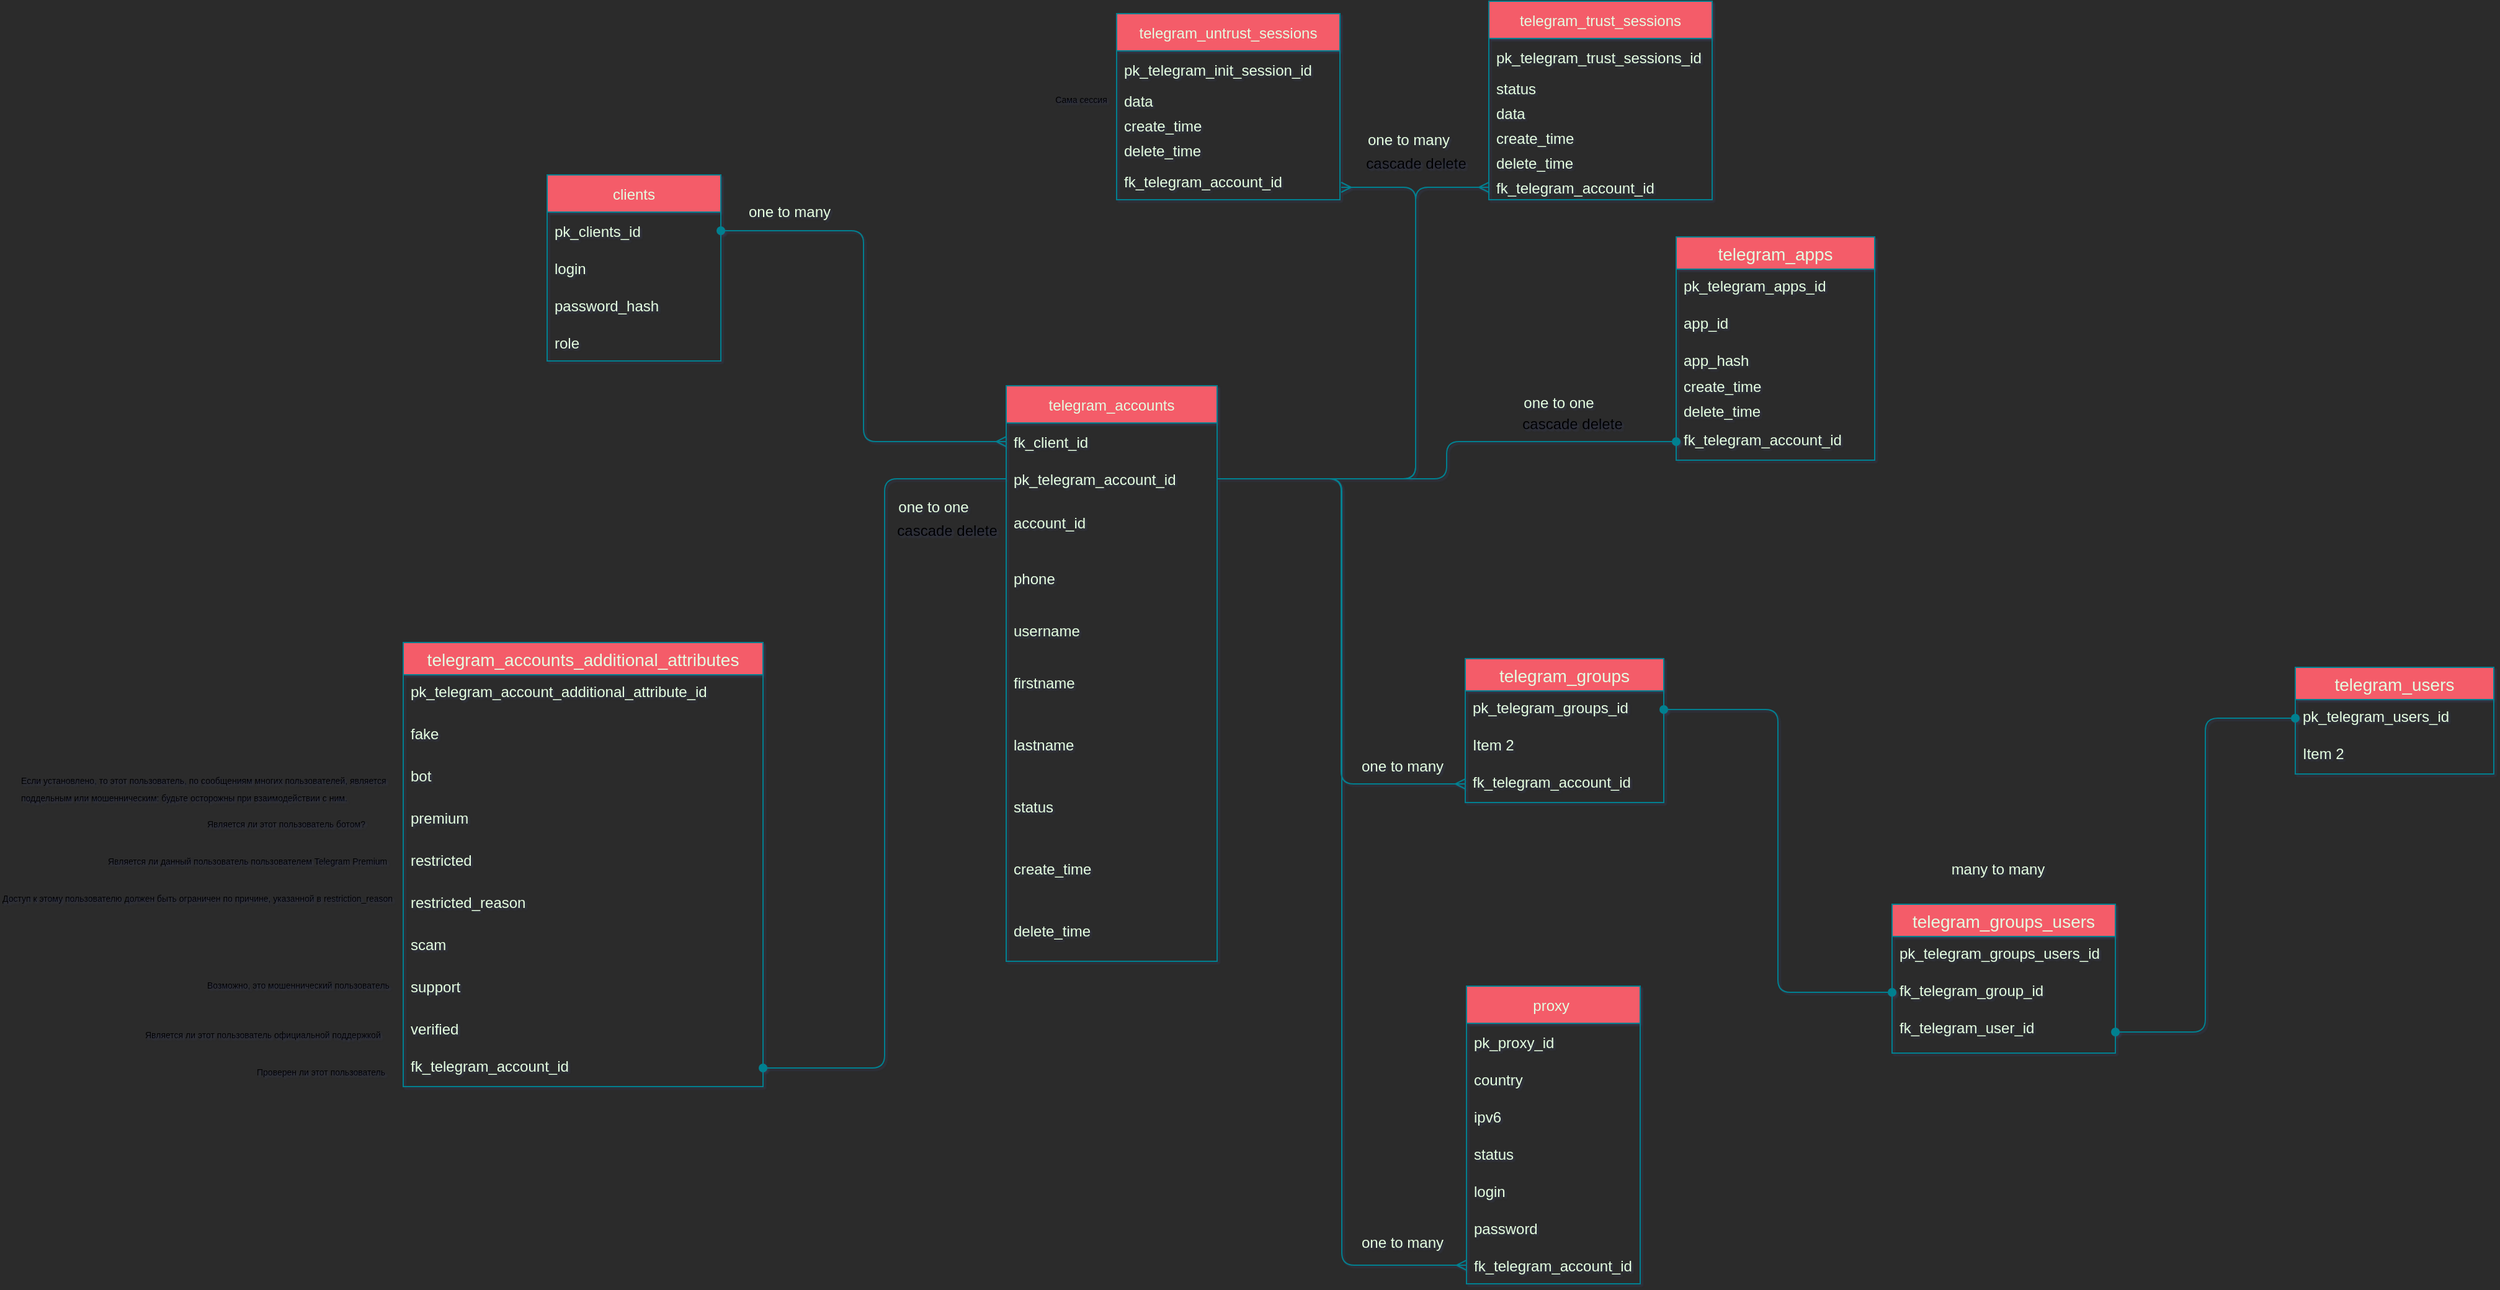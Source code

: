 <mxfile version="18.1.3" type="device"><diagram id="C5RBs43oDa-KdzZeNtuy" name="Page-1"><mxGraphModel dx="2222" dy="1398" grid="0" gridSize="10" guides="1" tooltips="1" connect="1" arrows="1" fold="1" page="0" pageScale="1" pageWidth="827" pageHeight="1169" background="#2B2B2B" math="0" shadow="1"><root><mxCell id="WIyWlLk6GJQsqaUBKTNV-0"/><mxCell id="WIyWlLk6GJQsqaUBKTNV-1" parent="WIyWlLk6GJQsqaUBKTNV-0"/><mxCell id="TogaYE4tIE4K91MRdvOR-0" value="clients" style="swimlane;fontStyle=0;childLayout=stackLayout;horizontal=1;startSize=30;horizontalStack=0;resizeParent=1;resizeParentMax=0;resizeLast=0;collapsible=1;marginBottom=0;fillColor=#F45B69;strokeColor=#028090;fontColor=#E4FDE1;" parent="WIyWlLk6GJQsqaUBKTNV-1" vertex="1"><mxGeometry y="20" width="140" height="150" as="geometry"/></mxCell><mxCell id="TogaYE4tIE4K91MRdvOR-1" value="pk_clients_id  " style="text;strokeColor=none;fillColor=none;align=left;verticalAlign=middle;spacingLeft=4;spacingRight=4;overflow=hidden;points=[[0,0.5],[1,0.5]];portConstraint=eastwest;rotatable=0;fontColor=#E4FDE1;" parent="TogaYE4tIE4K91MRdvOR-0" vertex="1"><mxGeometry y="30" width="140" height="30" as="geometry"/></mxCell><mxCell id="TogaYE4tIE4K91MRdvOR-4" value="login" style="text;strokeColor=none;fillColor=none;align=left;verticalAlign=middle;spacingLeft=4;spacingRight=4;overflow=hidden;points=[[0,0.5],[1,0.5]];portConstraint=eastwest;rotatable=0;fontColor=#E4FDE1;" parent="TogaYE4tIE4K91MRdvOR-0" vertex="1"><mxGeometry y="60" width="140" height="30" as="geometry"/></mxCell><mxCell id="TogaYE4tIE4K91MRdvOR-2" value="password_hash" style="text;strokeColor=none;fillColor=none;align=left;verticalAlign=middle;spacingLeft=4;spacingRight=4;overflow=hidden;points=[[0,0.5],[1,0.5]];portConstraint=eastwest;rotatable=0;fontColor=#E4FDE1;" parent="TogaYE4tIE4K91MRdvOR-0" vertex="1"><mxGeometry y="90" width="140" height="30" as="geometry"/></mxCell><mxCell id="J3fNmby7YgU1K6j84Fru-45" value="role" style="text;strokeColor=none;fillColor=none;align=left;verticalAlign=middle;spacingLeft=4;spacingRight=4;overflow=hidden;points=[[0,0.5],[1,0.5]];portConstraint=eastwest;rotatable=0;fontColor=#E4FDE1;" parent="TogaYE4tIE4K91MRdvOR-0" vertex="1"><mxGeometry y="120" width="140" height="30" as="geometry"/></mxCell><mxCell id="TogaYE4tIE4K91MRdvOR-5" value="telegram_accounts" style="swimlane;fontStyle=0;childLayout=stackLayout;horizontal=1;startSize=30;horizontalStack=0;resizeParent=1;resizeParentMax=0;resizeLast=0;collapsible=1;marginBottom=0;fillColor=#F45B69;strokeColor=#028090;fontColor=#E4FDE1;" parent="WIyWlLk6GJQsqaUBKTNV-1" vertex="1"><mxGeometry x="370" y="190" width="170" height="464" as="geometry"><mxRectangle x="370" y="190" width="130" height="30" as="alternateBounds"/></mxGeometry></mxCell><mxCell id="J3fNmby7YgU1K6j84Fru-42" value="fk_client_id" style="text;strokeColor=none;fillColor=none;align=left;verticalAlign=middle;spacingLeft=4;spacingRight=4;overflow=hidden;points=[[0,0.5],[1,0.5]];portConstraint=eastwest;rotatable=0;fontColor=#E4FDE1;" parent="TogaYE4tIE4K91MRdvOR-5" vertex="1"><mxGeometry y="30" width="170" height="30" as="geometry"/></mxCell><mxCell id="TogaYE4tIE4K91MRdvOR-6" value="pk_telegram_account_id" style="text;strokeColor=none;fillColor=none;align=left;verticalAlign=middle;spacingLeft=4;spacingRight=4;overflow=hidden;points=[[0,0.5],[1,0.5]];portConstraint=eastwest;rotatable=0;fontColor=#E4FDE1;" parent="TogaYE4tIE4K91MRdvOR-5" vertex="1"><mxGeometry y="60" width="170" height="30" as="geometry"/></mxCell><mxCell id="TogaYE4tIE4K91MRdvOR-7" value="account_id" style="text;strokeColor=none;fillColor=none;align=left;verticalAlign=middle;spacingLeft=4;spacingRight=4;overflow=hidden;points=[[0,0.5],[1,0.5]];portConstraint=eastwest;rotatable=0;fontColor=#E4FDE1;" parent="TogaYE4tIE4K91MRdvOR-5" vertex="1"><mxGeometry y="90" width="170" height="40" as="geometry"/></mxCell><mxCell id="TogaYE4tIE4K91MRdvOR-93" value="phone" style="text;strokeColor=none;fillColor=none;align=left;verticalAlign=middle;spacingLeft=4;spacingRight=4;overflow=hidden;points=[[0,0.5],[1,0.5]];portConstraint=eastwest;rotatable=0;fontColor=#E4FDE1;" parent="TogaYE4tIE4K91MRdvOR-5" vertex="1"><mxGeometry y="130" width="170" height="50" as="geometry"/></mxCell><mxCell id="J3fNmby7YgU1K6j84Fru-34" value="username" style="text;strokeColor=none;fillColor=none;align=left;verticalAlign=middle;spacingLeft=4;spacingRight=4;overflow=hidden;points=[[0,0.5],[1,0.5]];portConstraint=eastwest;rotatable=0;fontColor=#E4FDE1;" parent="TogaYE4tIE4K91MRdvOR-5" vertex="1"><mxGeometry y="180" width="170" height="34" as="geometry"/></mxCell><mxCell id="J3fNmby7YgU1K6j84Fru-24" value="firstname" style="text;strokeColor=none;fillColor=none;align=left;verticalAlign=middle;spacingLeft=4;spacingRight=4;overflow=hidden;points=[[0,0.5],[1,0.5]];portConstraint=eastwest;rotatable=0;fontColor=#E4FDE1;" parent="TogaYE4tIE4K91MRdvOR-5" vertex="1"><mxGeometry y="214" width="170" height="50" as="geometry"/></mxCell><mxCell id="J3fNmby7YgU1K6j84Fru-25" value="lastname" style="text;strokeColor=none;fillColor=none;align=left;verticalAlign=middle;spacingLeft=4;spacingRight=4;overflow=hidden;points=[[0,0.5],[1,0.5]];portConstraint=eastwest;rotatable=0;fontColor=#E4FDE1;" parent="TogaYE4tIE4K91MRdvOR-5" vertex="1"><mxGeometry y="264" width="170" height="50" as="geometry"/></mxCell><mxCell id="TogaYE4tIE4K91MRdvOR-8" value="status" style="text;strokeColor=none;fillColor=none;align=left;verticalAlign=middle;spacingLeft=4;spacingRight=4;overflow=hidden;points=[[0,0.5],[1,0.5]];portConstraint=eastwest;rotatable=0;fontColor=#E4FDE1;" parent="TogaYE4tIE4K91MRdvOR-5" vertex="1"><mxGeometry y="314" width="170" height="50" as="geometry"/></mxCell><mxCell id="TogaYE4tIE4K91MRdvOR-11" value="create_time" style="text;strokeColor=none;fillColor=none;align=left;verticalAlign=middle;spacingLeft=4;spacingRight=4;overflow=hidden;points=[[0,0.5],[1,0.5]];portConstraint=eastwest;rotatable=0;fontColor=#E4FDE1;" parent="TogaYE4tIE4K91MRdvOR-5" vertex="1"><mxGeometry y="364" width="170" height="50" as="geometry"/></mxCell><mxCell id="TogaYE4tIE4K91MRdvOR-39" value="delete_time" style="text;strokeColor=none;fillColor=none;align=left;verticalAlign=middle;spacingLeft=4;spacingRight=4;overflow=hidden;points=[[0,0.5],[1,0.5]];portConstraint=eastwest;rotatable=0;fontColor=#E4FDE1;" parent="TogaYE4tIE4K91MRdvOR-5" vertex="1"><mxGeometry y="414" width="170" height="50" as="geometry"/></mxCell><mxCell id="TogaYE4tIE4K91MRdvOR-12" value="telegram_untrust_sessions" style="swimlane;fontStyle=0;childLayout=stackLayout;horizontal=1;startSize=30;horizontalStack=0;resizeParent=1;resizeParentMax=0;resizeLast=0;collapsible=1;marginBottom=0;fillColor=#F45B69;strokeColor=#028090;fontColor=#E4FDE1;" parent="WIyWlLk6GJQsqaUBKTNV-1" vertex="1"><mxGeometry x="459" y="-110" width="180" height="150" as="geometry"><mxRectangle x="800" y="190" width="130" height="30" as="alternateBounds"/></mxGeometry></mxCell><mxCell id="TogaYE4tIE4K91MRdvOR-13" value="pk_telegram_init_session_id" style="text;strokeColor=none;fillColor=none;align=left;verticalAlign=middle;spacingLeft=4;spacingRight=4;overflow=hidden;points=[[0,0.5],[1,0.5]];portConstraint=eastwest;rotatable=0;fontColor=#E4FDE1;" parent="TogaYE4tIE4K91MRdvOR-12" vertex="1"><mxGeometry y="30" width="180" height="30" as="geometry"/></mxCell><mxCell id="TogaYE4tIE4K91MRdvOR-38" value="data" style="text;strokeColor=none;fillColor=none;align=left;verticalAlign=middle;spacingLeft=4;spacingRight=4;overflow=hidden;points=[[0,0.5],[1,0.5]];portConstraint=eastwest;rotatable=0;fontColor=#E4FDE1;" parent="TogaYE4tIE4K91MRdvOR-12" vertex="1"><mxGeometry y="60" width="180" height="20" as="geometry"/></mxCell><mxCell id="TogaYE4tIE4K91MRdvOR-40" value="create_time" style="text;strokeColor=none;fillColor=none;align=left;verticalAlign=middle;spacingLeft=4;spacingRight=4;overflow=hidden;points=[[0,0.5],[1,0.5]];portConstraint=eastwest;rotatable=0;fontColor=#E4FDE1;" parent="TogaYE4tIE4K91MRdvOR-12" vertex="1"><mxGeometry y="80" width="180" height="20" as="geometry"/></mxCell><mxCell id="TogaYE4tIE4K91MRdvOR-41" value="delete_time" style="text;strokeColor=none;fillColor=none;align=left;verticalAlign=middle;spacingLeft=4;spacingRight=4;overflow=hidden;points=[[0,0.5],[1,0.5]];portConstraint=eastwest;rotatable=0;fontColor=#E4FDE1;" parent="TogaYE4tIE4K91MRdvOR-12" vertex="1"><mxGeometry y="100" width="180" height="20" as="geometry"/></mxCell><mxCell id="TogaYE4tIE4K91MRdvOR-23" value="fk_telegram_account_id" style="text;strokeColor=none;fillColor=none;align=left;verticalAlign=middle;spacingLeft=4;spacingRight=4;overflow=hidden;points=[[0,0.5],[1,0.5]];portConstraint=eastwest;rotatable=0;fontColor=#E4FDE1;" parent="TogaYE4tIE4K91MRdvOR-12" vertex="1"><mxGeometry y="120" width="180" height="30" as="geometry"/></mxCell><mxCell id="TogaYE4tIE4K91MRdvOR-37" value="" style="edgeStyle=orthogonalEdgeStyle;fontSize=12;html=1;endArrow=ERmany;rounded=1;exitX=1;exitY=0.5;exitDx=0;exitDy=0;labelBackgroundColor=#114B5F;strokeColor=#028090;fontColor=#E4FDE1;" parent="WIyWlLk6GJQsqaUBKTNV-1" source="TogaYE4tIE4K91MRdvOR-6" edge="1"><mxGeometry width="100" height="100" relative="1" as="geometry"><mxPoint x="200" y="520" as="sourcePoint"/><mxPoint x="640" y="30" as="targetPoint"/><Array as="points"><mxPoint x="700" y="265"/><mxPoint x="700" y="30"/></Array></mxGeometry></mxCell><mxCell id="TogaYE4tIE4K91MRdvOR-42" value="telegram_trust_sessions" style="swimlane;fontStyle=0;childLayout=stackLayout;horizontal=1;startSize=30;horizontalStack=0;resizeParent=1;resizeParentMax=0;resizeLast=0;collapsible=1;marginBottom=0;fillColor=#F45B69;strokeColor=#028090;fontColor=#E4FDE1;" parent="WIyWlLk6GJQsqaUBKTNV-1" vertex="1"><mxGeometry x="759" y="-120" width="180" height="160" as="geometry"><mxRectangle x="760" y="-120" width="130" height="30" as="alternateBounds"/></mxGeometry></mxCell><mxCell id="TogaYE4tIE4K91MRdvOR-43" value="pk_telegram_trust_sessions_id" style="text;strokeColor=none;fillColor=none;align=left;verticalAlign=middle;spacingLeft=4;spacingRight=4;overflow=hidden;points=[[0,0.5],[1,0.5]];portConstraint=eastwest;rotatable=0;fontColor=#E4FDE1;" parent="TogaYE4tIE4K91MRdvOR-42" vertex="1"><mxGeometry y="30" width="180" height="30" as="geometry"/></mxCell><mxCell id="TogaYE4tIE4K91MRdvOR-44" value="status" style="text;strokeColor=none;fillColor=none;align=left;verticalAlign=middle;spacingLeft=4;spacingRight=4;overflow=hidden;points=[[0,0.5],[1,0.5]];portConstraint=eastwest;rotatable=0;fontColor=#E4FDE1;" parent="TogaYE4tIE4K91MRdvOR-42" vertex="1"><mxGeometry y="60" width="180" height="20" as="geometry"/></mxCell><mxCell id="TogaYE4tIE4K91MRdvOR-45" value="data" style="text;strokeColor=none;fillColor=none;align=left;verticalAlign=middle;spacingLeft=4;spacingRight=4;overflow=hidden;points=[[0,0.5],[1,0.5]];portConstraint=eastwest;rotatable=0;fontColor=#E4FDE1;" parent="TogaYE4tIE4K91MRdvOR-42" vertex="1"><mxGeometry y="80" width="180" height="20" as="geometry"/></mxCell><mxCell id="TogaYE4tIE4K91MRdvOR-46" value="create_time" style="text;strokeColor=none;fillColor=none;align=left;verticalAlign=middle;spacingLeft=4;spacingRight=4;overflow=hidden;points=[[0,0.5],[1,0.5]];portConstraint=eastwest;rotatable=0;fontColor=#E4FDE1;" parent="TogaYE4tIE4K91MRdvOR-42" vertex="1"><mxGeometry y="100" width="180" height="20" as="geometry"/></mxCell><mxCell id="TogaYE4tIE4K91MRdvOR-47" value="delete_time" style="text;strokeColor=none;fillColor=none;align=left;verticalAlign=middle;spacingLeft=4;spacingRight=4;overflow=hidden;points=[[0,0.5],[1,0.5]];portConstraint=eastwest;rotatable=0;fontColor=#E4FDE1;" parent="TogaYE4tIE4K91MRdvOR-42" vertex="1"><mxGeometry y="120" width="180" height="20" as="geometry"/></mxCell><mxCell id="TogaYE4tIE4K91MRdvOR-48" value="fk_telegram_account_id" style="text;strokeColor=none;fillColor=none;align=left;verticalAlign=middle;spacingLeft=4;spacingRight=4;overflow=hidden;points=[[0,0.5],[1,0.5]];portConstraint=eastwest;rotatable=0;fontColor=#E4FDE1;" parent="TogaYE4tIE4K91MRdvOR-42" vertex="1"><mxGeometry y="140" width="180" height="20" as="geometry"/></mxCell><mxCell id="TogaYE4tIE4K91MRdvOR-50" style="edgeStyle=orthogonalEdgeStyle;rounded=1;orthogonalLoop=1;jettySize=auto;html=1;entryX=0;entryY=0.5;entryDx=0;entryDy=0;startArrow=none;startFill=0;endArrow=ERmany;endFill=0;labelBackgroundColor=#114B5F;strokeColor=#028090;fontColor=#E4FDE1;exitX=1;exitY=0.5;exitDx=0;exitDy=0;" parent="WIyWlLk6GJQsqaUBKTNV-1" source="TogaYE4tIE4K91MRdvOR-6" target="TogaYE4tIE4K91MRdvOR-48" edge="1"><mxGeometry relative="1" as="geometry"><Array as="points"><mxPoint x="700" y="265"/><mxPoint x="700" y="30"/></Array></mxGeometry></mxCell><mxCell id="TogaYE4tIE4K91MRdvOR-51" value="one to many" style="text;html=1;align=center;verticalAlign=middle;resizable=0;points=[];autosize=1;strokeColor=none;fillColor=none;fontColor=#E4FDE1;" parent="WIyWlLk6GJQsqaUBKTNV-1" vertex="1"><mxGeometry x="654" y="-18" width="80" height="20" as="geometry"/></mxCell><mxCell id="TogaYE4tIE4K91MRdvOR-59" value="telegram_apps" style="swimlane;fontStyle=0;childLayout=stackLayout;horizontal=1;startSize=26;horizontalStack=0;resizeParent=1;resizeParentMax=0;resizeLast=0;collapsible=1;marginBottom=0;align=center;fontSize=14;rounded=0;sketch=0;fontColor=#E4FDE1;strokeColor=#028090;fillColor=#F45B69;" parent="WIyWlLk6GJQsqaUBKTNV-1" vertex="1"><mxGeometry x="910" y="70" width="160" height="180" as="geometry"/></mxCell><mxCell id="TogaYE4tIE4K91MRdvOR-60" value="pk_telegram_apps_id&#10;" style="text;strokeColor=none;fillColor=none;spacingLeft=4;spacingRight=4;overflow=hidden;rotatable=0;points=[[0,0.5],[1,0.5]];portConstraint=eastwest;fontSize=12;rounded=0;sketch=0;fontColor=#E4FDE1;" parent="TogaYE4tIE4K91MRdvOR-59" vertex="1"><mxGeometry y="26" width="160" height="30" as="geometry"/></mxCell><mxCell id="TogaYE4tIE4K91MRdvOR-61" value="app_id" style="text;strokeColor=none;fillColor=none;spacingLeft=4;spacingRight=4;overflow=hidden;rotatable=0;points=[[0,0.5],[1,0.5]];portConstraint=eastwest;fontSize=12;rounded=0;sketch=0;fontColor=#E4FDE1;" parent="TogaYE4tIE4K91MRdvOR-59" vertex="1"><mxGeometry y="56" width="160" height="30" as="geometry"/></mxCell><mxCell id="TogaYE4tIE4K91MRdvOR-62" value="app_hash" style="text;strokeColor=none;fillColor=none;spacingLeft=4;spacingRight=4;overflow=hidden;rotatable=0;points=[[0,0.5],[1,0.5]];portConstraint=eastwest;fontSize=12;rounded=0;sketch=0;fontColor=#E4FDE1;" parent="TogaYE4tIE4K91MRdvOR-59" vertex="1"><mxGeometry y="86" width="160" height="24" as="geometry"/></mxCell><mxCell id="J3fNmby7YgU1K6j84Fru-13" value="create_time" style="text;strokeColor=none;fillColor=none;align=left;verticalAlign=middle;spacingLeft=4;spacingRight=4;overflow=hidden;points=[[0,0.5],[1,0.5]];portConstraint=eastwest;rotatable=0;fontColor=#E4FDE1;" parent="TogaYE4tIE4K91MRdvOR-59" vertex="1"><mxGeometry y="110" width="160" height="20" as="geometry"/></mxCell><mxCell id="J3fNmby7YgU1K6j84Fru-14" value="delete_time" style="text;strokeColor=none;fillColor=none;align=left;verticalAlign=middle;spacingLeft=4;spacingRight=4;overflow=hidden;points=[[0,0.5],[1,0.5]];portConstraint=eastwest;rotatable=0;fontColor=#E4FDE1;" parent="TogaYE4tIE4K91MRdvOR-59" vertex="1"><mxGeometry y="130" width="160" height="20" as="geometry"/></mxCell><mxCell id="J3fNmby7YgU1K6j84Fru-12" value="fk_telegram_account_id&#10;" style="text;strokeColor=none;fillColor=none;spacingLeft=4;spacingRight=4;overflow=hidden;rotatable=0;points=[[0,0.5],[1,0.5]];portConstraint=eastwest;fontSize=12;rounded=0;sketch=0;fontColor=#E4FDE1;" parent="TogaYE4tIE4K91MRdvOR-59" vertex="1"><mxGeometry y="150" width="160" height="30" as="geometry"/></mxCell><mxCell id="TogaYE4tIE4K91MRdvOR-67" value="telegram_groups" style="swimlane;fontStyle=0;childLayout=stackLayout;horizontal=1;startSize=26;horizontalStack=0;resizeParent=1;resizeParentMax=0;resizeLast=0;collapsible=1;marginBottom=0;align=center;fontSize=14;rounded=0;sketch=0;fontColor=#E4FDE1;strokeColor=#028090;fillColor=#F45B69;" parent="WIyWlLk6GJQsqaUBKTNV-1" vertex="1"><mxGeometry x="740" y="410" width="160" height="116" as="geometry"><mxRectangle x="750" y="410" width="140" height="26" as="alternateBounds"/></mxGeometry></mxCell><mxCell id="TogaYE4tIE4K91MRdvOR-68" value="pk_telegram_groups_id" style="text;strokeColor=none;fillColor=none;spacingLeft=4;spacingRight=4;overflow=hidden;rotatable=0;points=[[0,0.5],[1,0.5]];portConstraint=eastwest;fontSize=12;rounded=0;sketch=0;fontColor=#E4FDE1;" parent="TogaYE4tIE4K91MRdvOR-67" vertex="1"><mxGeometry y="26" width="160" height="30" as="geometry"/></mxCell><mxCell id="TogaYE4tIE4K91MRdvOR-69" value="Item 2" style="text;strokeColor=none;fillColor=none;spacingLeft=4;spacingRight=4;overflow=hidden;rotatable=0;points=[[0,0.5],[1,0.5]];portConstraint=eastwest;fontSize=12;rounded=0;sketch=0;fontColor=#E4FDE1;" parent="TogaYE4tIE4K91MRdvOR-67" vertex="1"><mxGeometry y="56" width="160" height="30" as="geometry"/></mxCell><mxCell id="TogaYE4tIE4K91MRdvOR-70" value="fk_telegram_account_id" style="text;strokeColor=none;fillColor=none;spacingLeft=4;spacingRight=4;overflow=hidden;rotatable=0;points=[[0,0.5],[1,0.5]];portConstraint=eastwest;fontSize=12;rounded=0;sketch=0;fontColor=#E4FDE1;" parent="TogaYE4tIE4K91MRdvOR-67" vertex="1"><mxGeometry y="86" width="160" height="30" as="geometry"/></mxCell><mxCell id="TogaYE4tIE4K91MRdvOR-71" value="telegram_users" style="swimlane;fontStyle=0;childLayout=stackLayout;horizontal=1;startSize=26;horizontalStack=0;resizeParent=1;resizeParentMax=0;resizeLast=0;collapsible=1;marginBottom=0;align=center;fontSize=14;rounded=0;sketch=0;fontColor=#E4FDE1;strokeColor=#028090;fillColor=#F45B69;" parent="WIyWlLk6GJQsqaUBKTNV-1" vertex="1"><mxGeometry x="1409" y="417" width="160" height="86" as="geometry"><mxRectangle x="1290" y="410" width="130" height="26" as="alternateBounds"/></mxGeometry></mxCell><mxCell id="TogaYE4tIE4K91MRdvOR-72" value="pk_telegram_users_id" style="text;strokeColor=none;fillColor=none;spacingLeft=4;spacingRight=4;overflow=hidden;rotatable=0;points=[[0,0.5],[1,0.5]];portConstraint=eastwest;fontSize=12;rounded=0;sketch=0;fontColor=#E4FDE1;" parent="TogaYE4tIE4K91MRdvOR-71" vertex="1"><mxGeometry y="26" width="160" height="30" as="geometry"/></mxCell><mxCell id="TogaYE4tIE4K91MRdvOR-73" value="Item 2" style="text;strokeColor=none;fillColor=none;spacingLeft=4;spacingRight=4;overflow=hidden;rotatable=0;points=[[0,0.5],[1,0.5]];portConstraint=eastwest;fontSize=12;rounded=0;sketch=0;fontColor=#E4FDE1;" parent="TogaYE4tIE4K91MRdvOR-71" vertex="1"><mxGeometry y="56" width="160" height="30" as="geometry"/></mxCell><mxCell id="TogaYE4tIE4K91MRdvOR-76" style="edgeStyle=orthogonalEdgeStyle;curved=0;rounded=1;sketch=0;orthogonalLoop=1;jettySize=auto;html=1;exitX=1;exitY=0.5;exitDx=0;exitDy=0;entryX=0;entryY=0.5;entryDx=0;entryDy=0;fontColor=#E4FDE1;strokeColor=#028090;fillColor=#F45B69;endArrow=oval;endFill=1;startArrow=oval;startFill=1;" parent="WIyWlLk6GJQsqaUBKTNV-1" source="TogaYE4tIE4K91MRdvOR-68" target="TogaYE4tIE4K91MRdvOR-80" edge="1"><mxGeometry relative="1" as="geometry"/></mxCell><mxCell id="TogaYE4tIE4K91MRdvOR-78" value="telegram_groups_users" style="swimlane;fontStyle=0;childLayout=stackLayout;horizontal=1;startSize=26;horizontalStack=0;resizeParent=1;resizeParentMax=0;resizeLast=0;collapsible=1;marginBottom=0;align=center;fontSize=14;rounded=0;sketch=0;fontColor=#E4FDE1;strokeColor=#028090;fillColor=#F45B69;" parent="WIyWlLk6GJQsqaUBKTNV-1" vertex="1"><mxGeometry x="1084" y="608" width="180" height="120" as="geometry"><mxRectangle x="990" y="540" width="180" height="26" as="alternateBounds"/></mxGeometry></mxCell><mxCell id="TogaYE4tIE4K91MRdvOR-79" value="pk_telegram_groups_users_id" style="text;strokeColor=none;fillColor=none;spacingLeft=4;spacingRight=4;overflow=hidden;rotatable=0;points=[[0,0.5],[1,0.5]];portConstraint=eastwest;fontSize=12;rounded=0;sketch=0;fontColor=#E4FDE1;" parent="TogaYE4tIE4K91MRdvOR-78" vertex="1"><mxGeometry y="26" width="180" height="30" as="geometry"/></mxCell><mxCell id="TogaYE4tIE4K91MRdvOR-80" value="fk_telegram_group_id" style="text;strokeColor=none;fillColor=none;spacingLeft=4;spacingRight=4;overflow=hidden;rotatable=0;points=[[0,0.5],[1,0.5]];portConstraint=eastwest;fontSize=12;rounded=0;sketch=0;fontColor=#E4FDE1;" parent="TogaYE4tIE4K91MRdvOR-78" vertex="1"><mxGeometry y="56" width="180" height="30" as="geometry"/></mxCell><mxCell id="TogaYE4tIE4K91MRdvOR-81" value="fk_telegram_user_id" style="text;strokeColor=none;fillColor=none;spacingLeft=4;spacingRight=4;overflow=hidden;rotatable=0;points=[[0,0.5],[1,0.5]];portConstraint=eastwest;fontSize=12;rounded=0;sketch=0;fontColor=#E4FDE1;" parent="TogaYE4tIE4K91MRdvOR-78" vertex="1"><mxGeometry y="86" width="180" height="34" as="geometry"/></mxCell><mxCell id="TogaYE4tIE4K91MRdvOR-82" style="edgeStyle=orthogonalEdgeStyle;curved=0;rounded=1;sketch=0;orthogonalLoop=1;jettySize=auto;html=1;exitX=1;exitY=0.5;exitDx=0;exitDy=0;entryX=0;entryY=0.5;entryDx=0;entryDy=0;fontColor=#E4FDE1;endArrow=oval;endFill=1;strokeColor=#028090;fillColor=#F45B69;startArrow=oval;startFill=1;" parent="WIyWlLk6GJQsqaUBKTNV-1" source="TogaYE4tIE4K91MRdvOR-81" target="TogaYE4tIE4K91MRdvOR-72" edge="1"><mxGeometry relative="1" as="geometry"/></mxCell><mxCell id="TogaYE4tIE4K91MRdvOR-84" style="edgeStyle=orthogonalEdgeStyle;curved=0;rounded=1;sketch=0;orthogonalLoop=1;jettySize=auto;html=1;exitX=1;exitY=0.5;exitDx=0;exitDy=0;entryX=0;entryY=0.5;entryDx=0;entryDy=0;fontColor=#E4FDE1;startArrow=none;startFill=0;endArrow=ERmany;endFill=0;strokeColor=#028090;fillColor=#F45B69;" parent="WIyWlLk6GJQsqaUBKTNV-1" source="TogaYE4tIE4K91MRdvOR-6" target="TogaYE4tIE4K91MRdvOR-70" edge="1"><mxGeometry relative="1" as="geometry"/></mxCell><mxCell id="TogaYE4tIE4K91MRdvOR-85" value="many to many" style="text;html=1;align=center;verticalAlign=middle;resizable=0;points=[];autosize=1;strokeColor=none;fillColor=none;fontColor=#E4FDE1;" parent="WIyWlLk6GJQsqaUBKTNV-1" vertex="1"><mxGeometry x="1124" y="570" width="90" height="20" as="geometry"/></mxCell><mxCell id="TogaYE4tIE4K91MRdvOR-86" style="edgeStyle=orthogonalEdgeStyle;curved=0;rounded=1;sketch=0;orthogonalLoop=1;jettySize=auto;html=1;exitX=0;exitY=0.5;exitDx=0;exitDy=0;entryX=1;entryY=0.5;entryDx=0;entryDy=0;fontColor=#E4FDE1;startArrow=oval;startFill=1;endArrow=none;endFill=0;strokeColor=#028090;fillColor=#F45B69;" parent="WIyWlLk6GJQsqaUBKTNV-1" source="J3fNmby7YgU1K6j84Fru-12" target="TogaYE4tIE4K91MRdvOR-6" edge="1"><mxGeometry relative="1" as="geometry"/></mxCell><mxCell id="TogaYE4tIE4K91MRdvOR-87" value="one to many" style="text;html=1;align=center;verticalAlign=middle;resizable=0;points=[];autosize=1;strokeColor=none;fillColor=none;fontColor=#E4FDE1;" parent="WIyWlLk6GJQsqaUBKTNV-1" vertex="1"><mxGeometry x="649" y="487" width="80" height="20" as="geometry"/></mxCell><mxCell id="TogaYE4tIE4K91MRdvOR-88" value="one to one" style="text;html=1;align=center;verticalAlign=middle;resizable=0;points=[];autosize=1;strokeColor=none;fillColor=none;fontColor=#E4FDE1;" parent="WIyWlLk6GJQsqaUBKTNV-1" vertex="1"><mxGeometry x="780" y="194" width="70" height="20" as="geometry"/></mxCell><mxCell id="yZoB85a3Xf47UQ0AhwH0-1" value="proxy " style="swimlane;fontStyle=0;childLayout=stackLayout;horizontal=1;startSize=30;horizontalStack=0;resizeParent=1;resizeParentMax=0;resizeLast=0;collapsible=1;marginBottom=0;fillColor=#F45B69;strokeColor=#028090;fontColor=#E4FDE1;" parent="WIyWlLk6GJQsqaUBKTNV-1" vertex="1"><mxGeometry x="741" y="674" width="140" height="240" as="geometry"/></mxCell><mxCell id="yZoB85a3Xf47UQ0AhwH0-2" value="pk_proxy_id  " style="text;strokeColor=none;fillColor=none;align=left;verticalAlign=middle;spacingLeft=4;spacingRight=4;overflow=hidden;points=[[0,0.5],[1,0.5]];portConstraint=eastwest;rotatable=0;fontColor=#E4FDE1;" parent="yZoB85a3Xf47UQ0AhwH0-1" vertex="1"><mxGeometry y="30" width="140" height="30" as="geometry"/></mxCell><mxCell id="NYWL0QVzPmkqedH4ikLV-5" value="country" style="text;strokeColor=none;fillColor=none;align=left;verticalAlign=middle;spacingLeft=4;spacingRight=4;overflow=hidden;points=[[0,0.5],[1,0.5]];portConstraint=eastwest;rotatable=0;fontColor=#E4FDE1;" vertex="1" parent="yZoB85a3Xf47UQ0AhwH0-1"><mxGeometry y="60" width="140" height="30" as="geometry"/></mxCell><mxCell id="NYWL0QVzPmkqedH4ikLV-6" value="ipv6" style="text;strokeColor=none;fillColor=none;align=left;verticalAlign=middle;spacingLeft=4;spacingRight=4;overflow=hidden;points=[[0,0.5],[1,0.5]];portConstraint=eastwest;rotatable=0;fontColor=#E4FDE1;" vertex="1" parent="yZoB85a3Xf47UQ0AhwH0-1"><mxGeometry y="90" width="140" height="30" as="geometry"/></mxCell><mxCell id="NYWL0QVzPmkqedH4ikLV-7" value="status" style="text;strokeColor=none;fillColor=none;align=left;verticalAlign=middle;spacingLeft=4;spacingRight=4;overflow=hidden;points=[[0,0.5],[1,0.5]];portConstraint=eastwest;rotatable=0;fontColor=#E4FDE1;" vertex="1" parent="yZoB85a3Xf47UQ0AhwH0-1"><mxGeometry y="120" width="140" height="30" as="geometry"/></mxCell><mxCell id="yZoB85a3Xf47UQ0AhwH0-3" value="login" style="text;strokeColor=none;fillColor=none;align=left;verticalAlign=middle;spacingLeft=4;spacingRight=4;overflow=hidden;points=[[0,0.5],[1,0.5]];portConstraint=eastwest;rotatable=0;fontColor=#E4FDE1;" parent="yZoB85a3Xf47UQ0AhwH0-1" vertex="1"><mxGeometry y="150" width="140" height="30" as="geometry"/></mxCell><mxCell id="yZoB85a3Xf47UQ0AhwH0-4" value="password" style="text;strokeColor=none;fillColor=none;align=left;verticalAlign=middle;spacingLeft=4;spacingRight=4;overflow=hidden;points=[[0,0.5],[1,0.5]];portConstraint=eastwest;rotatable=0;fontColor=#E4FDE1;" parent="yZoB85a3Xf47UQ0AhwH0-1" vertex="1"><mxGeometry y="180" width="140" height="30" as="geometry"/></mxCell><mxCell id="NYWL0QVzPmkqedH4ikLV-9" value="fk_telegram_account_id" style="text;strokeColor=none;fillColor=none;align=left;verticalAlign=middle;spacingLeft=4;spacingRight=4;overflow=hidden;points=[[0,0.5],[1,0.5]];portConstraint=eastwest;rotatable=0;fontColor=#E4FDE1;" vertex="1" parent="yZoB85a3Xf47UQ0AhwH0-1"><mxGeometry y="210" width="140" height="30" as="geometry"/></mxCell><mxCell id="J3fNmby7YgU1K6j84Fru-2" value="telegram_accounts_additional_attributes" style="swimlane;fontStyle=0;childLayout=stackLayout;horizontal=1;startSize=26;horizontalStack=0;resizeParent=1;resizeParentMax=0;resizeLast=0;collapsible=1;marginBottom=0;align=center;fontSize=14;rounded=0;sketch=0;fontColor=#E4FDE1;strokeColor=#028090;fillColor=#F45B69;" parent="WIyWlLk6GJQsqaUBKTNV-1" vertex="1"><mxGeometry x="-116" y="397" width="290" height="358" as="geometry"><mxRectangle x="750" y="410" width="140" height="26" as="alternateBounds"/></mxGeometry></mxCell><mxCell id="J3fNmby7YgU1K6j84Fru-3" value="pk_telegram_account_additional_attribute_id" style="text;strokeColor=none;fillColor=none;spacingLeft=4;spacingRight=4;overflow=hidden;rotatable=0;points=[[0,0.5],[1,0.5]];portConstraint=eastwest;fontSize=12;rounded=0;sketch=0;fontColor=#E4FDE1;" parent="J3fNmby7YgU1K6j84Fru-2" vertex="1"><mxGeometry y="26" width="290" height="30" as="geometry"/></mxCell><mxCell id="J3fNmby7YgU1K6j84Fru-17" value="fake" style="text;strokeColor=none;fillColor=none;align=left;verticalAlign=middle;spacingLeft=4;spacingRight=4;overflow=hidden;points=[[0,0.5],[1,0.5]];portConstraint=eastwest;rotatable=0;fontColor=#E4FDE1;spacing=2;" parent="J3fNmby7YgU1K6j84Fru-2" vertex="1"><mxGeometry y="56" width="290" height="34" as="geometry"/></mxCell><mxCell id="J3fNmby7YgU1K6j84Fru-0" value="bot" style="text;strokeColor=none;fillColor=none;align=left;verticalAlign=middle;spacingLeft=4;spacingRight=4;overflow=hidden;points=[[0,0.5],[1,0.5]];portConstraint=eastwest;rotatable=0;fontColor=#E4FDE1;" parent="J3fNmby7YgU1K6j84Fru-2" vertex="1"><mxGeometry y="90" width="290" height="34" as="geometry"/></mxCell><mxCell id="J3fNmby7YgU1K6j84Fru-26" value="premium" style="text;strokeColor=none;fillColor=none;align=left;verticalAlign=middle;spacingLeft=4;spacingRight=4;overflow=hidden;points=[[0,0.5],[1,0.5]];portConstraint=eastwest;rotatable=0;fontColor=#E4FDE1;" parent="J3fNmby7YgU1K6j84Fru-2" vertex="1"><mxGeometry y="124" width="290" height="34" as="geometry"/></mxCell><mxCell id="J3fNmby7YgU1K6j84Fru-27" value="restricted" style="text;strokeColor=none;fillColor=none;align=left;verticalAlign=middle;spacingLeft=4;spacingRight=4;overflow=hidden;points=[[0,0.5],[1,0.5]];portConstraint=eastwest;rotatable=0;fontColor=#E4FDE1;" parent="J3fNmby7YgU1K6j84Fru-2" vertex="1"><mxGeometry y="158" width="290" height="34" as="geometry"/></mxCell><mxCell id="J3fNmby7YgU1K6j84Fru-29" value="restricted_reason" style="text;strokeColor=none;fillColor=none;align=left;verticalAlign=middle;spacingLeft=4;spacingRight=4;overflow=hidden;points=[[0,0.5],[1,0.5]];portConstraint=eastwest;rotatable=0;fontColor=#E4FDE1;" parent="J3fNmby7YgU1K6j84Fru-2" vertex="1"><mxGeometry y="192" width="290" height="34" as="geometry"/></mxCell><mxCell id="J3fNmby7YgU1K6j84Fru-31" value="scam" style="text;strokeColor=none;fillColor=none;align=left;verticalAlign=middle;spacingLeft=4;spacingRight=4;overflow=hidden;points=[[0,0.5],[1,0.5]];portConstraint=eastwest;rotatable=0;fontColor=#E4FDE1;" parent="J3fNmby7YgU1K6j84Fru-2" vertex="1"><mxGeometry y="226" width="290" height="34" as="geometry"/></mxCell><mxCell id="J3fNmby7YgU1K6j84Fru-33" value="support" style="text;strokeColor=none;fillColor=none;align=left;verticalAlign=middle;spacingLeft=4;spacingRight=4;overflow=hidden;points=[[0,0.5],[1,0.5]];portConstraint=eastwest;rotatable=0;fontColor=#E4FDE1;" parent="J3fNmby7YgU1K6j84Fru-2" vertex="1"><mxGeometry y="260" width="290" height="34" as="geometry"/></mxCell><mxCell id="J3fNmby7YgU1K6j84Fru-35" value="verified" style="text;strokeColor=none;fillColor=none;align=left;verticalAlign=middle;spacingLeft=4;spacingRight=4;overflow=hidden;points=[[0,0.5],[1,0.5]];portConstraint=eastwest;rotatable=0;fontColor=#E4FDE1;" parent="J3fNmby7YgU1K6j84Fru-2" vertex="1"><mxGeometry y="294" width="290" height="34" as="geometry"/></mxCell><mxCell id="J3fNmby7YgU1K6j84Fru-4" value="fk_telegram_account_id" style="text;strokeColor=none;fillColor=none;spacingLeft=4;spacingRight=4;overflow=hidden;rotatable=0;points=[[0,0.5],[1,0.5]];portConstraint=eastwest;fontSize=12;rounded=0;sketch=0;fontColor=#E4FDE1;" parent="J3fNmby7YgU1K6j84Fru-2" vertex="1"><mxGeometry y="328" width="290" height="30" as="geometry"/></mxCell><mxCell id="J3fNmby7YgU1K6j84Fru-15" style="edgeStyle=orthogonalEdgeStyle;rounded=1;orthogonalLoop=1;jettySize=auto;html=1;entryX=1;entryY=0.5;entryDx=0;entryDy=0;endArrow=oval;endFill=1;fillColor=#1ba1e2;strokeColor=#028090;" parent="WIyWlLk6GJQsqaUBKTNV-1" source="TogaYE4tIE4K91MRdvOR-6" target="J3fNmby7YgU1K6j84Fru-4" edge="1"><mxGeometry relative="1" as="geometry"/></mxCell><mxCell id="J3fNmby7YgU1K6j84Fru-16" value="one to one" style="text;html=1;align=center;verticalAlign=middle;resizable=0;points=[];autosize=1;strokeColor=none;fillColor=none;fontColor=#E4FDE1;" parent="WIyWlLk6GJQsqaUBKTNV-1" vertex="1"><mxGeometry x="276" y="278" width="70" height="20" as="geometry"/></mxCell><mxCell id="J3fNmby7YgU1K6j84Fru-18" value="&lt;font style=&quot;font-size: 7px;&quot;&gt;Если установлено, то этот пользователь, по сообщениям многих пользователей, является поддельным или мошенническим: будьте осторожны при взаимодействии с ним.&lt;/font&gt;" style="text;whiteSpace=wrap;html=1;" parent="WIyWlLk6GJQsqaUBKTNV-1" vertex="1"><mxGeometry x="-426" y="493" width="310" height="30" as="geometry"/></mxCell><mxCell id="J3fNmby7YgU1K6j84Fru-28" value="Доступ к этому пользователю должен быть ограничен по причине, указанной в restriction_reason" style="text;whiteSpace=wrap;html=1;fontSize=7;" parent="WIyWlLk6GJQsqaUBKTNV-1" vertex="1"><mxGeometry x="-441" y="593" width="340" height="20" as="geometry"/></mxCell><mxCell id="J3fNmby7YgU1K6j84Fru-32" value="Возможно, это мошеннический пользователь" style="text;whiteSpace=wrap;html=1;fontSize=7;" parent="WIyWlLk6GJQsqaUBKTNV-1" vertex="1"><mxGeometry x="-276" y="663" width="150" height="20" as="geometry"/></mxCell><mxCell id="J3fNmby7YgU1K6j84Fru-36" value="Проверен ли этот пользователь" style="text;whiteSpace=wrap;html=1;fontSize=7;" parent="WIyWlLk6GJQsqaUBKTNV-1" vertex="1"><mxGeometry x="-236" y="733" width="130" height="20" as="geometry"/></mxCell><mxCell id="J3fNmby7YgU1K6j84Fru-37" value="Является ли этот пользователь официальной поддержкой" style="text;whiteSpace=wrap;html=1;fontSize=7;" parent="WIyWlLk6GJQsqaUBKTNV-1" vertex="1"><mxGeometry x="-326" y="703" width="220" height="20" as="geometry"/></mxCell><mxCell id="J3fNmby7YgU1K6j84Fru-38" value="Является ли этот пользователь ботом?" style="text;whiteSpace=wrap;html=1;fontSize=7;" parent="WIyWlLk6GJQsqaUBKTNV-1" vertex="1"><mxGeometry x="-276" y="533" width="150" height="20" as="geometry"/></mxCell><mxCell id="J3fNmby7YgU1K6j84Fru-40" value="Является ли данный пользователь пользователем Telegram Premium" style="text;whiteSpace=wrap;html=1;fontSize=7;" parent="WIyWlLk6GJQsqaUBKTNV-1" vertex="1"><mxGeometry x="-356" y="563" width="250" height="20" as="geometry"/></mxCell><mxCell id="J3fNmby7YgU1K6j84Fru-41" value="Сама сессия" style="text;html=1;align=center;verticalAlign=middle;resizable=0;points=[];autosize=1;strokeColor=none;fillColor=none;fontSize=7;" parent="WIyWlLk6GJQsqaUBKTNV-1" vertex="1"><mxGeometry x="400" y="-45" width="60" height="10" as="geometry"/></mxCell><mxCell id="J3fNmby7YgU1K6j84Fru-43" style="edgeStyle=orthogonalEdgeStyle;rounded=1;orthogonalLoop=1;jettySize=auto;html=1;entryX=1;entryY=0.5;entryDx=0;entryDy=0;fontSize=7;startArrow=ERmany;startFill=0;endArrow=oval;endFill=1;strokeColor=#028090;" parent="WIyWlLk6GJQsqaUBKTNV-1" source="J3fNmby7YgU1K6j84Fru-42" target="TogaYE4tIE4K91MRdvOR-1" edge="1"><mxGeometry relative="1" as="geometry"/></mxCell><mxCell id="J3fNmby7YgU1K6j84Fru-44" value="one to many" style="text;html=1;align=center;verticalAlign=middle;resizable=0;points=[];autosize=1;strokeColor=none;fillColor=none;fontColor=#E4FDE1;" parent="WIyWlLk6GJQsqaUBKTNV-1" vertex="1"><mxGeometry x="155" y="40" width="80" height="20" as="geometry"/></mxCell><mxCell id="NYWL0QVzPmkqedH4ikLV-2" value="cascade delete" style="text;html=1;align=center;verticalAlign=middle;resizable=0;points=[];autosize=1;strokeColor=none;fillColor=none;" vertex="1" parent="WIyWlLk6GJQsqaUBKTNV-1"><mxGeometry x="780" y="212" width="91" height="18" as="geometry"/></mxCell><mxCell id="NYWL0QVzPmkqedH4ikLV-3" value="cascade delete" style="text;html=1;align=center;verticalAlign=middle;resizable=0;points=[];autosize=1;strokeColor=none;fillColor=none;" vertex="1" parent="WIyWlLk6GJQsqaUBKTNV-1"><mxGeometry x="654" y="2" width="91" height="18" as="geometry"/></mxCell><mxCell id="NYWL0QVzPmkqedH4ikLV-4" value="cascade delete" style="text;html=1;align=center;verticalAlign=middle;resizable=0;points=[];autosize=1;strokeColor=none;fillColor=none;" vertex="1" parent="WIyWlLk6GJQsqaUBKTNV-1"><mxGeometry x="276" y="298" width="91" height="18" as="geometry"/></mxCell><mxCell id="NYWL0QVzPmkqedH4ikLV-10" style="edgeStyle=orthogonalEdgeStyle;rounded=1;orthogonalLoop=1;jettySize=auto;html=1;entryX=0;entryY=0.5;entryDx=0;entryDy=0;strokeColor=#028090;endArrow=ERmany;endFill=0;" edge="1" parent="WIyWlLk6GJQsqaUBKTNV-1" source="TogaYE4tIE4K91MRdvOR-6" target="NYWL0QVzPmkqedH4ikLV-9"><mxGeometry relative="1" as="geometry"/></mxCell><mxCell id="NYWL0QVzPmkqedH4ikLV-11" value="one to many" style="text;html=1;align=center;verticalAlign=middle;resizable=0;points=[];autosize=1;strokeColor=none;fillColor=none;fontColor=#E4FDE1;" vertex="1" parent="WIyWlLk6GJQsqaUBKTNV-1"><mxGeometry x="649" y="871" width="80" height="20" as="geometry"/></mxCell></root></mxGraphModel></diagram></mxfile>